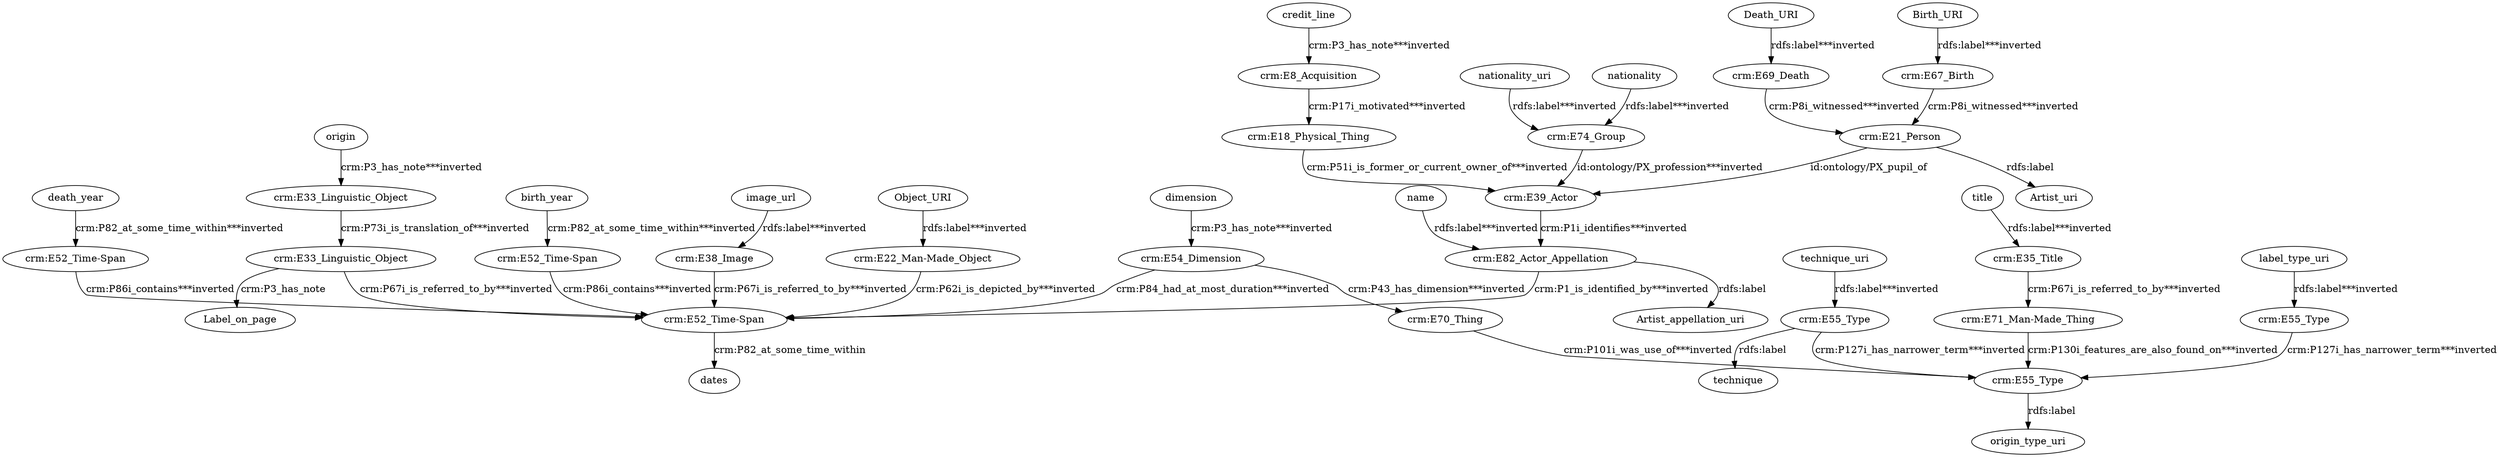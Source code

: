 digraph {
  Birth_URI [type=attribute_name,label=Birth_URI]
  "crm:E67_Birth1" [type=class_uri,label="crm:E67_Birth"]
  Death_URI [type=attribute_name,label=Death_URI]
  "crm:E69_Death1" [type=class_uri,label="crm:E69_Death"]
  Object_URI [type=attribute_name,label=Object_URI]
  "crm:E22_Man-Made_Object1" [type=class_uri,label="crm:E22_Man-Made_Object"]
  birth_year [type=attribute_name,label=birth_year]
  "crm:E52_Time-Span2" [type=class_uri,label="crm:E52_Time-Span"]
  credit_line [type=attribute_name,label=credit_line]
  "crm:E8_Acquisition1" [type=class_uri,label="crm:E8_Acquisition"]
  "crm:E18_Physical_Thing" [type=class_uri,label="crm:E18_Physical_Thing"]
  "crm:E39_Actor" [type=class_uri,label="crm:E39_Actor"]
  "crm:E21_Person1" [type=class_uri,label="crm:E21_Person"]
  Artist_uri [type=attribute_name,label=Artist_uri]
  "crm:E52_Time-Span1" [type=class_uri,label="crm:E52_Time-Span"]
  "crm:E33_Linguistic_Object1" [type=class_uri,label="crm:E33_Linguistic_Object"]
  Label_on_page [type=attribute_name,label=Label_on_page]
  "crm:E33_Linguistic_Object2" [type=class_uri,label="crm:E33_Linguistic_Object"]
  "crm:E35_Title1" [type=class_uri,label="crm:E35_Title"]
  "crm:E71_Man-Made_Thing" [type=class_uri,label="crm:E71_Man-Made_Thing"]
  "crm:E38_Image1" [type=class_uri,label="crm:E38_Image"]
  "crm:E82_Actor_Appellation1" [type=class_uri,label="crm:E82_Actor_Appellation"]
  dates [type=attribute_name,label=dates]
  "crm:E52_Time-Span3" [type=class_uri,label="crm:E52_Time-Span"]
  "crm:E54_Dimension1" [type=class_uri,label="crm:E54_Dimension"]
  "crm:E70_Thing" [type=class_uri,label="crm:E70_Thing"]
  "crm:E55_Type1" [type=class_uri,label="crm:E55_Type"]
  "crm:E55_Type3" [type=class_uri,label="crm:E55_Type"]
  technique [type=attribute_name,label=technique]
  "crm:E55_Type2" [type=class_uri,label="crm:E55_Type"]
  origin_type_uri [type=attribute_name,label=origin_type_uri]
  "crm:E74_Group1" [type=class_uri,label="crm:E74_Group"]
  Artist_appellation_uri [type=attribute_name,label=Artist_appellation_uri]
  death_year [type=attribute_name,label=death_year]
  dimension [type=attribute_name,label=dimension]
  image_url [type=attribute_name,label=image_url]
  label_type_uri [type=attribute_name,label=label_type_uri]
  name [type=attribute_name,label=name]
  nationality [type=attribute_name,label=nationality]
  nationality_uri [type=attribute_name,label=nationality_uri]
  origin [type=attribute_name,label=origin]
  technique_uri [type=attribute_name,label=technique_uri]
  title [type=attribute_name,label=title]
  Birth_URI -> "crm:E67_Birth1" [type=st_property_uri,label="rdfs:label***inverted",weight=1]
  Death_URI -> "crm:E69_Death1" [type=st_property_uri,label="rdfs:label***inverted",weight=1]
  Object_URI -> "crm:E22_Man-Made_Object1" [type=st_property_uri,label="rdfs:label***inverted",weight=1]
  birth_year -> "crm:E52_Time-Span2" [type=st_property_uri,label="crm:P82_at_some_time_within***inverted",weight=1]
  credit_line -> "crm:E8_Acquisition1" [type=st_property_uri,label="crm:P3_has_note***inverted",weight=1]
  "crm:E18_Physical_Thing" -> "crm:E39_Actor" [type=direct_property_uri,label="crm:P51i_is_former_or_current_owner_of***inverted",weight=1]
  "crm:E21_Person1" -> Artist_uri [label="rdfs:label",type=st_property_uri]
  "crm:E21_Person1" -> "crm:E39_Actor" [label="id:ontology/PX_pupil_of",type=direct_property_uri,weight=1]
  "crm:E22_Man-Made_Object1" -> "crm:E52_Time-Span1" [type=inherited,label="crm:P62i_is_depicted_by***inverted",weight=4]
  "crm:E33_Linguistic_Object1" -> Label_on_page [label="crm:P3_has_note",type=st_property_uri]
  "crm:E33_Linguistic_Object1" -> "crm:E52_Time-Span1" [type=inherited,label="crm:P67i_is_referred_to_by***inverted",weight=4]
  "crm:E33_Linguistic_Object2" -> "crm:E33_Linguistic_Object1" [type=direct_property_uri,label="crm:P73i_is_translation_of***inverted",weight=1]
  "crm:E35_Title1" -> "crm:E71_Man-Made_Thing" [type=inherited,label="crm:P67i_is_referred_to_by***inverted",weight=4]
  "crm:E38_Image1" -> "crm:E52_Time-Span1" [type=inherited,label="crm:P67i_is_referred_to_by***inverted",weight=4]
  "crm:E39_Actor" -> "crm:E82_Actor_Appellation1" [type=inherited,label="crm:P1i_identifies***inverted",weight=4]
  "crm:E52_Time-Span1" -> dates [label="crm:P82_at_some_time_within",type=st_property_uri]
  "crm:E52_Time-Span2" -> "crm:E52_Time-Span1" [type=direct_property_uri,label="crm:P86i_contains***inverted",weight=1]
  "crm:E52_Time-Span3" -> "crm:E52_Time-Span1" [type=direct_property_uri,label="crm:P86i_contains***inverted",weight=1]
  "crm:E54_Dimension1" -> "crm:E52_Time-Span1" [type=direct_property_uri,label="crm:P84_had_at_most_duration***inverted",weight=1]
  "crm:E54_Dimension1" -> "crm:E70_Thing" [type=direct_property_uri,label="crm:P43_has_dimension***inverted",weight=1]
  "crm:E55_Type1" -> "crm:E55_Type3" [type=direct_property_uri,label="crm:P127i_has_narrower_term***inverted",weight=1]
  "crm:E55_Type1" -> technique [label="rdfs:label",type=st_property_uri]
  "crm:E55_Type2" -> "crm:E55_Type3" [type=direct_property_uri,label="crm:P127i_has_narrower_term***inverted",weight=1]
  "crm:E55_Type3" -> origin_type_uri [label="rdfs:label",type=st_property_uri]
  "crm:E67_Birth1" -> "crm:E21_Person1" [type=inherited,label="crm:P8i_witnessed***inverted",weight=4]
  "crm:E69_Death1" -> "crm:E21_Person1" [type=inherited,label="crm:P8i_witnessed***inverted",weight=4]
  "crm:E70_Thing" -> "crm:E55_Type3" [type=direct_property_uri,label="crm:P101i_was_use_of***inverted",weight=1]
  "crm:E71_Man-Made_Thing" -> "crm:E55_Type3" [type=inherited,label="crm:P130i_features_are_also_found_on***inverted",weight=4]
  "crm:E74_Group1" -> "crm:E39_Actor" [type=direct_property_uri,label="id:ontology/PX_profession***inverted",weight=1]
  "crm:E82_Actor_Appellation1" -> Artist_appellation_uri [label="rdfs:label",type=st_property_uri]
  "crm:E82_Actor_Appellation1" -> "crm:E52_Time-Span1" [type=inherited,label="crm:P1_is_identified_by***inverted",weight=4]
  "crm:E8_Acquisition1" -> "crm:E18_Physical_Thing" [type=inherited,label="crm:P17i_motivated***inverted",weight=4]
  death_year -> "crm:E52_Time-Span3" [type=st_property_uri,label="crm:P82_at_some_time_within***inverted",weight=1]
  dimension -> "crm:E54_Dimension1" [type=st_property_uri,label="crm:P3_has_note***inverted",weight=1]
  image_url -> "crm:E38_Image1" [type=st_property_uri,label="rdfs:label***inverted",weight=1]
  label_type_uri -> "crm:E55_Type2" [type=st_property_uri,label="rdfs:label***inverted",weight=1]
  name -> "crm:E82_Actor_Appellation1" [type=st_property_uri,label="rdfs:label***inverted",weight=1]
  nationality -> "crm:E74_Group1" [type=st_property_uri,label="rdfs:label***inverted",weight=1]
  nationality_uri -> "crm:E74_Group1" [type=st_property_uri,label="rdfs:label***inverted",weight=1]
  origin -> "crm:E33_Linguistic_Object2" [type=st_property_uri,label="crm:P3_has_note***inverted",weight=1]
  technique_uri -> "crm:E55_Type1" [type=st_property_uri,label="rdfs:label***inverted",weight=1]
  title -> "crm:E35_Title1" [type=st_property_uri,label="rdfs:label***inverted",weight=1]
}
